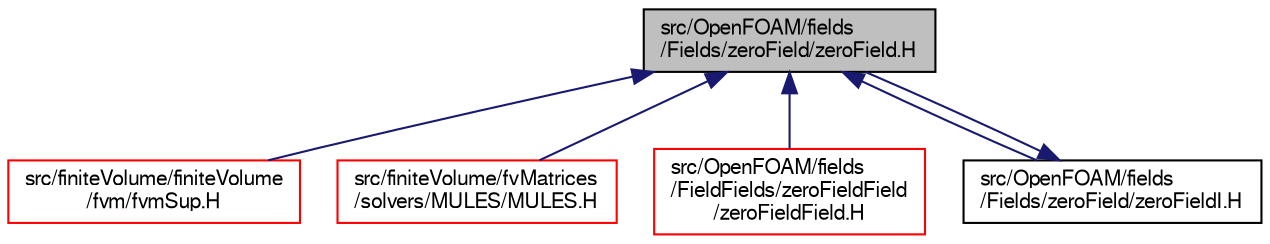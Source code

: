 digraph "src/OpenFOAM/fields/Fields/zeroField/zeroField.H"
{
  bgcolor="transparent";
  edge [fontname="FreeSans",fontsize="10",labelfontname="FreeSans",labelfontsize="10"];
  node [fontname="FreeSans",fontsize="10",shape=record];
  Node27 [label="src/OpenFOAM/fields\l/Fields/zeroField/zeroField.H",height=0.2,width=0.4,color="black", fillcolor="grey75", style="filled", fontcolor="black"];
  Node27 -> Node28 [dir="back",color="midnightblue",fontsize="10",style="solid",fontname="FreeSans"];
  Node28 [label="src/finiteVolume/finiteVolume\l/fvm/fvmSup.H",height=0.2,width=0.4,color="red",URL="$a03083.html",tooltip="Calculate the matrix for implicit and explicit sources. "];
  Node27 -> Node129 [dir="back",color="midnightblue",fontsize="10",style="solid",fontname="FreeSans"];
  Node129 [label="src/finiteVolume/fvMatrices\l/solvers/MULES/MULES.H",height=0.2,width=0.4,color="red",URL="$a03320.html",tooltip="MULES: Multidimensional universal limiter for explicit solution. "];
  Node27 -> Node137 [dir="back",color="midnightblue",fontsize="10",style="solid",fontname="FreeSans"];
  Node137 [label="src/OpenFOAM/fields\l/FieldFields/zeroFieldField\l/zeroFieldField.H",height=0.2,width=0.4,color="red",URL="$a09530.html"];
  Node27 -> Node153 [dir="back",color="midnightblue",fontsize="10",style="solid",fontname="FreeSans"];
  Node153 [label="src/OpenFOAM/fields\l/Fields/zeroField/zeroFieldI.H",height=0.2,width=0.4,color="black",URL="$a09800.html"];
  Node153 -> Node27 [dir="back",color="midnightblue",fontsize="10",style="solid",fontname="FreeSans"];
}
